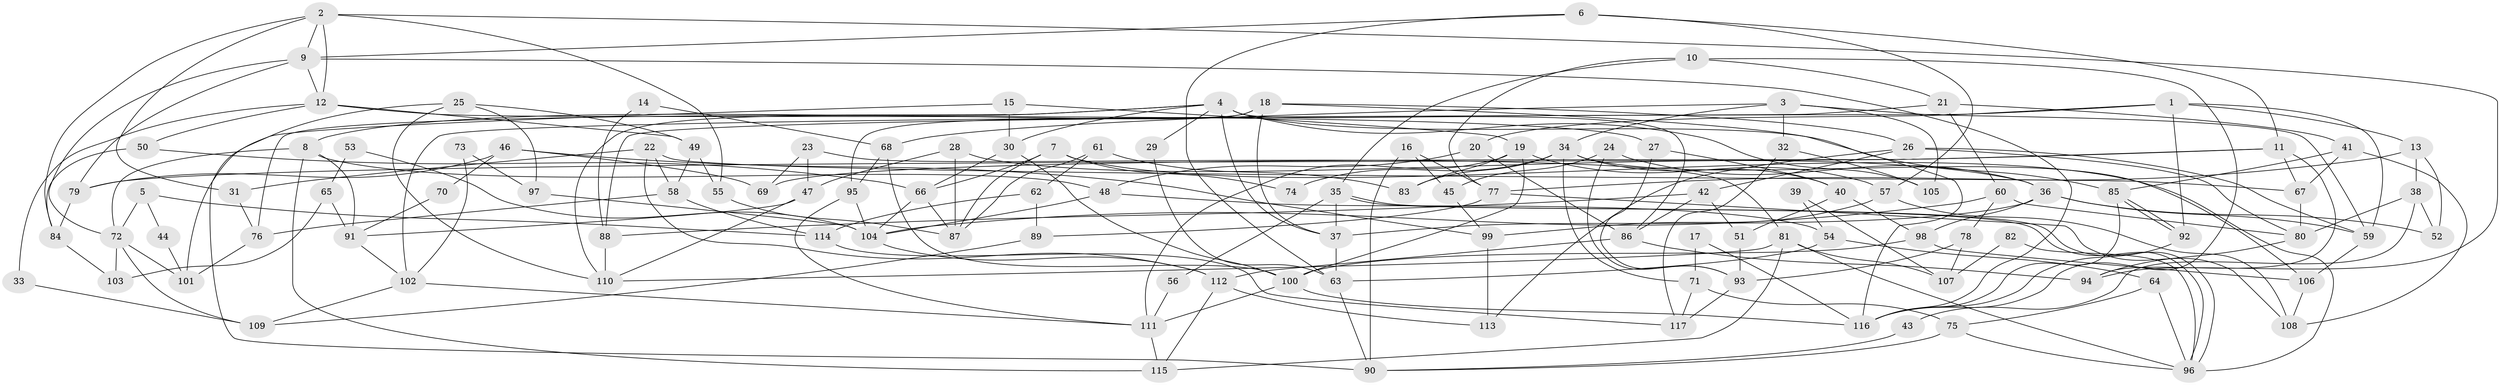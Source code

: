 // Generated by graph-tools (version 1.1) at 2025/35/03/09/25 02:35:56]
// undirected, 117 vertices, 234 edges
graph export_dot {
graph [start="1"]
  node [color=gray90,style=filled];
  1;
  2;
  3;
  4;
  5;
  6;
  7;
  8;
  9;
  10;
  11;
  12;
  13;
  14;
  15;
  16;
  17;
  18;
  19;
  20;
  21;
  22;
  23;
  24;
  25;
  26;
  27;
  28;
  29;
  30;
  31;
  32;
  33;
  34;
  35;
  36;
  37;
  38;
  39;
  40;
  41;
  42;
  43;
  44;
  45;
  46;
  47;
  48;
  49;
  50;
  51;
  52;
  53;
  54;
  55;
  56;
  57;
  58;
  59;
  60;
  61;
  62;
  63;
  64;
  65;
  66;
  67;
  68;
  69;
  70;
  71;
  72;
  73;
  74;
  75;
  76;
  77;
  78;
  79;
  80;
  81;
  82;
  83;
  84;
  85;
  86;
  87;
  88;
  89;
  90;
  91;
  92;
  93;
  94;
  95;
  96;
  97;
  98;
  99;
  100;
  101;
  102;
  103;
  104;
  105;
  106;
  107;
  108;
  109;
  110;
  111;
  112;
  113;
  114;
  115;
  116;
  117;
  1 -- 92;
  1 -- 59;
  1 -- 13;
  1 -- 20;
  1 -- 88;
  2 -- 84;
  2 -- 94;
  2 -- 9;
  2 -- 12;
  2 -- 31;
  2 -- 55;
  3 -- 68;
  3 -- 32;
  3 -- 34;
  3 -- 59;
  3 -- 105;
  4 -- 8;
  4 -- 85;
  4 -- 29;
  4 -- 30;
  4 -- 37;
  4 -- 76;
  4 -- 86;
  4 -- 105;
  5 -- 72;
  5 -- 114;
  5 -- 44;
  6 -- 11;
  6 -- 9;
  6 -- 57;
  6 -- 63;
  7 -- 66;
  7 -- 87;
  7 -- 74;
  7 -- 96;
  8 -- 48;
  8 -- 115;
  8 -- 72;
  8 -- 91;
  9 -- 12;
  9 -- 72;
  9 -- 79;
  9 -- 116;
  10 -- 77;
  10 -- 35;
  10 -- 21;
  10 -- 116;
  11 -- 67;
  11 -- 69;
  11 -- 79;
  11 -- 94;
  12 -- 27;
  12 -- 33;
  12 -- 49;
  12 -- 50;
  13 -- 38;
  13 -- 52;
  13 -- 77;
  14 -- 88;
  14 -- 68;
  15 -- 19;
  15 -- 30;
  15 -- 101;
  16 -- 90;
  16 -- 77;
  16 -- 45;
  17 -- 116;
  17 -- 71;
  18 -- 116;
  18 -- 110;
  18 -- 26;
  18 -- 37;
  18 -- 95;
  19 -- 111;
  19 -- 57;
  19 -- 83;
  19 -- 100;
  20 -- 86;
  20 -- 48;
  21 -- 60;
  21 -- 41;
  21 -- 102;
  22 -- 67;
  22 -- 31;
  22 -- 58;
  22 -- 112;
  23 -- 47;
  23 -- 81;
  23 -- 69;
  24 -- 45;
  24 -- 36;
  24 -- 93;
  25 -- 110;
  25 -- 49;
  25 -- 90;
  25 -- 97;
  26 -- 59;
  26 -- 42;
  26 -- 80;
  26 -- 113;
  27 -- 40;
  27 -- 93;
  28 -- 47;
  28 -- 87;
  28 -- 36;
  29 -- 63;
  30 -- 100;
  30 -- 66;
  31 -- 76;
  32 -- 105;
  32 -- 117;
  33 -- 109;
  34 -- 106;
  34 -- 40;
  34 -- 71;
  34 -- 74;
  34 -- 83;
  35 -- 96;
  35 -- 96;
  35 -- 37;
  35 -- 56;
  36 -- 37;
  36 -- 52;
  36 -- 59;
  36 -- 98;
  37 -- 63;
  38 -- 80;
  38 -- 52;
  38 -- 43;
  39 -- 54;
  39 -- 107;
  40 -- 98;
  40 -- 51;
  41 -- 85;
  41 -- 67;
  41 -- 108;
  42 -- 51;
  42 -- 86;
  42 -- 88;
  43 -- 90;
  44 -- 101;
  45 -- 99;
  46 -- 99;
  46 -- 79;
  46 -- 69;
  46 -- 70;
  47 -- 91;
  47 -- 110;
  48 -- 54;
  48 -- 104;
  49 -- 58;
  49 -- 55;
  50 -- 66;
  50 -- 84;
  51 -- 93;
  53 -- 104;
  53 -- 65;
  54 -- 64;
  54 -- 63;
  55 -- 87;
  56 -- 111;
  57 -- 108;
  57 -- 99;
  58 -- 76;
  58 -- 114;
  59 -- 106;
  60 -- 80;
  60 -- 104;
  60 -- 78;
  61 -- 87;
  61 -- 83;
  61 -- 62;
  62 -- 89;
  62 -- 114;
  63 -- 90;
  64 -- 75;
  64 -- 96;
  65 -- 103;
  65 -- 91;
  66 -- 104;
  66 -- 87;
  67 -- 80;
  68 -- 95;
  68 -- 100;
  70 -- 91;
  71 -- 75;
  71 -- 117;
  72 -- 101;
  72 -- 103;
  72 -- 109;
  73 -- 97;
  73 -- 102;
  75 -- 90;
  75 -- 96;
  76 -- 101;
  77 -- 108;
  77 -- 89;
  78 -- 93;
  78 -- 107;
  79 -- 84;
  80 -- 94;
  81 -- 115;
  81 -- 96;
  81 -- 107;
  81 -- 110;
  82 -- 107;
  82 -- 96;
  84 -- 103;
  85 -- 116;
  85 -- 92;
  85 -- 92;
  86 -- 94;
  86 -- 112;
  88 -- 110;
  89 -- 109;
  91 -- 102;
  92 -- 116;
  93 -- 117;
  95 -- 104;
  95 -- 111;
  97 -- 104;
  98 -- 100;
  98 -- 106;
  99 -- 113;
  100 -- 116;
  100 -- 111;
  102 -- 111;
  102 -- 109;
  104 -- 112;
  106 -- 108;
  111 -- 115;
  112 -- 113;
  112 -- 115;
  114 -- 117;
}
